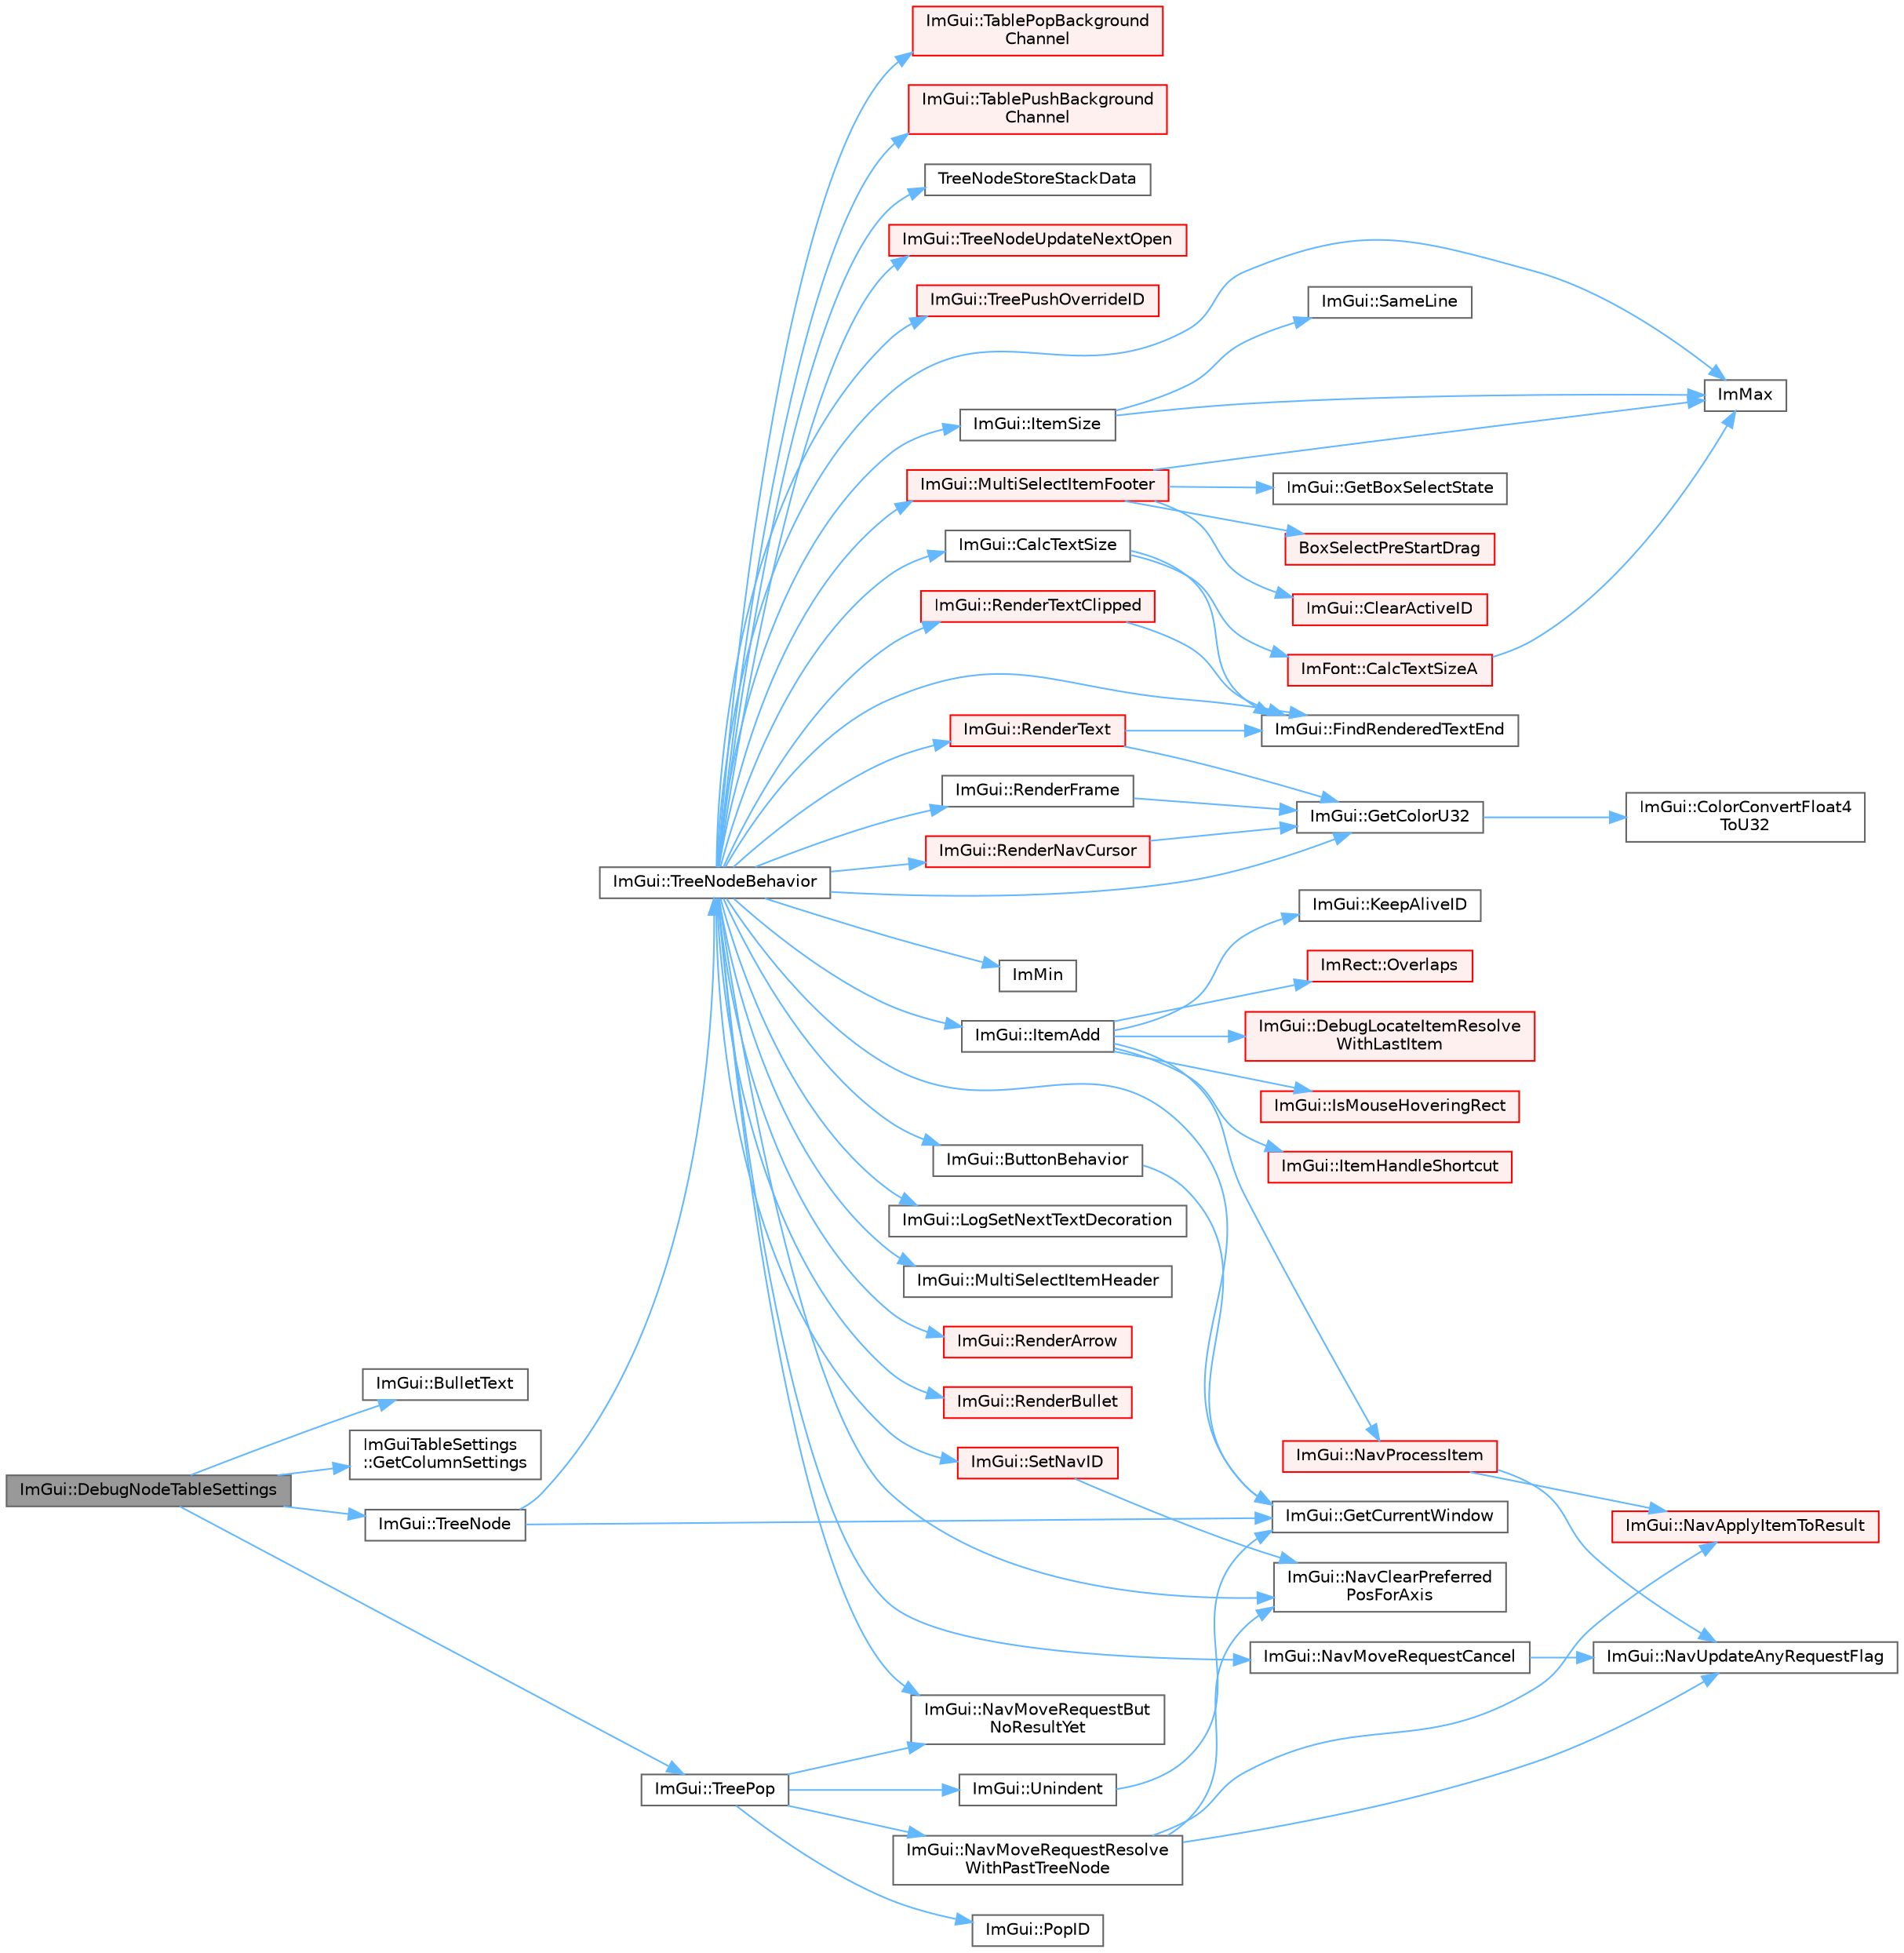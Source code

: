 digraph "ImGui::DebugNodeTableSettings"
{
 // LATEX_PDF_SIZE
  bgcolor="transparent";
  edge [fontname=Helvetica,fontsize=10,labelfontname=Helvetica,labelfontsize=10];
  node [fontname=Helvetica,fontsize=10,shape=box,height=0.2,width=0.4];
  rankdir="LR";
  Node1 [id="Node000001",label="ImGui::DebugNodeTableSettings",height=0.2,width=0.4,color="gray40", fillcolor="grey60", style="filled", fontcolor="black",tooltip=" "];
  Node1 -> Node2 [id="edge1_Node000001_Node000002",color="steelblue1",style="solid",tooltip=" "];
  Node2 [id="Node000002",label="ImGui::BulletText",height=0.2,width=0.4,color="grey40", fillcolor="white", style="filled",URL="$namespace_im_gui.html#af8d34d563b17c683943a0fa7bf5807bc",tooltip=" "];
  Node1 -> Node3 [id="edge2_Node000001_Node000003",color="steelblue1",style="solid",tooltip=" "];
  Node3 [id="Node000003",label="ImGuiTableSettings\l::GetColumnSettings",height=0.2,width=0.4,color="grey40", fillcolor="white", style="filled",URL="$struct_im_gui_table_settings.html#ae26859503d7552a9d4efe351d8f9f7a2",tooltip=" "];
  Node1 -> Node4 [id="edge3_Node000001_Node000004",color="steelblue1",style="solid",tooltip=" "];
  Node4 [id="Node000004",label="ImGui::TreeNode",height=0.2,width=0.4,color="grey40", fillcolor="white", style="filled",URL="$namespace_im_gui.html#a4dff507ce8bbe0da9556bb50b1e60d7f",tooltip=" "];
  Node4 -> Node5 [id="edge4_Node000004_Node000005",color="steelblue1",style="solid",tooltip=" "];
  Node5 [id="Node000005",label="ImGui::GetCurrentWindow",height=0.2,width=0.4,color="grey40", fillcolor="white", style="filled",URL="$namespace_im_gui.html#ac452417b5004ca16a814a72cff153526",tooltip=" "];
  Node4 -> Node6 [id="edge5_Node000004_Node000006",color="steelblue1",style="solid",tooltip=" "];
  Node6 [id="Node000006",label="ImGui::TreeNodeBehavior",height=0.2,width=0.4,color="grey40", fillcolor="white", style="filled",URL="$namespace_im_gui.html#a918eabf70d288e93b2519ee1eac2c0b4",tooltip=" "];
  Node6 -> Node7 [id="edge6_Node000006_Node000007",color="steelblue1",style="solid",tooltip=" "];
  Node7 [id="Node000007",label="ImGui::ButtonBehavior",height=0.2,width=0.4,color="grey40", fillcolor="white", style="filled",URL="$namespace_im_gui.html#a65a4f18b1bc8ce0f351687922089f374",tooltip=" "];
  Node7 -> Node5 [id="edge7_Node000007_Node000005",color="steelblue1",style="solid",tooltip=" "];
  Node6 -> Node8 [id="edge8_Node000006_Node000008",color="steelblue1",style="solid",tooltip=" "];
  Node8 [id="Node000008",label="ImGui::CalcTextSize",height=0.2,width=0.4,color="grey40", fillcolor="white", style="filled",URL="$namespace_im_gui.html#a848b9db6cc4a186751c0ecebcaadc33b",tooltip=" "];
  Node8 -> Node9 [id="edge9_Node000008_Node000009",color="steelblue1",style="solid",tooltip=" "];
  Node9 [id="Node000009",label="ImFont::CalcTextSizeA",height=0.2,width=0.4,color="red", fillcolor="#FFF0F0", style="filled",URL="$struct_im_font.html#a418146c00c3dee351a411b952cce5175",tooltip=" "];
  Node9 -> Node16 [id="edge10_Node000009_Node000016",color="steelblue1",style="solid",tooltip=" "];
  Node16 [id="Node000016",label="ImMax",height=0.2,width=0.4,color="grey40", fillcolor="white", style="filled",URL="$imgui__internal_8h.html#a7667efd95147d0422f140917c71a9226",tooltip=" "];
  Node8 -> Node17 [id="edge11_Node000008_Node000017",color="steelblue1",style="solid",tooltip=" "];
  Node17 [id="Node000017",label="ImGui::FindRenderedTextEnd",height=0.2,width=0.4,color="grey40", fillcolor="white", style="filled",URL="$namespace_im_gui.html#a7671e1dbc803a31b06081b52a771d83f",tooltip=" "];
  Node6 -> Node17 [id="edge12_Node000006_Node000017",color="steelblue1",style="solid",tooltip=" "];
  Node6 -> Node18 [id="edge13_Node000006_Node000018",color="steelblue1",style="solid",tooltip=" "];
  Node18 [id="Node000018",label="ImGui::GetColorU32",height=0.2,width=0.4,color="grey40", fillcolor="white", style="filled",URL="$namespace_im_gui.html#a0de2d9bd347d9866511eb8d014e62556",tooltip=" "];
  Node18 -> Node19 [id="edge14_Node000018_Node000019",color="steelblue1",style="solid",tooltip=" "];
  Node19 [id="Node000019",label="ImGui::ColorConvertFloat4\lToU32",height=0.2,width=0.4,color="grey40", fillcolor="white", style="filled",URL="$namespace_im_gui.html#abe2691de0b1a71c774ab24cc91564a94",tooltip=" "];
  Node6 -> Node5 [id="edge15_Node000006_Node000005",color="steelblue1",style="solid",tooltip=" "];
  Node6 -> Node16 [id="edge16_Node000006_Node000016",color="steelblue1",style="solid",tooltip=" "];
  Node6 -> Node15 [id="edge17_Node000006_Node000015",color="steelblue1",style="solid",tooltip=" "];
  Node15 [id="Node000015",label="ImMin",height=0.2,width=0.4,color="grey40", fillcolor="white", style="filled",URL="$imgui__internal_8h.html#a7f9d7828066a9d61b5630adcdf4655d3",tooltip=" "];
  Node6 -> Node20 [id="edge18_Node000006_Node000020",color="steelblue1",style="solid",tooltip=" "];
  Node20 [id="Node000020",label="ImGui::ItemAdd",height=0.2,width=0.4,color="grey40", fillcolor="white", style="filled",URL="$namespace_im_gui.html#a0c2ccafc8d403c02a6590ac21157b9ac",tooltip=" "];
  Node20 -> Node21 [id="edge19_Node000020_Node000021",color="steelblue1",style="solid",tooltip=" "];
  Node21 [id="Node000021",label="ImGui::DebugLocateItemResolve\lWithLastItem",height=0.2,width=0.4,color="red", fillcolor="#FFF0F0", style="filled",URL="$namespace_im_gui.html#ae8ab0d7dfc90af8e82db3ed9e7829219",tooltip=" "];
  Node20 -> Node44 [id="edge20_Node000020_Node000044",color="steelblue1",style="solid",tooltip=" "];
  Node44 [id="Node000044",label="ImGui::IsMouseHoveringRect",height=0.2,width=0.4,color="red", fillcolor="#FFF0F0", style="filled",URL="$namespace_im_gui.html#ae0b8ea0e06c457316d6aed6c5b2a1c25",tooltip=" "];
  Node20 -> Node48 [id="edge21_Node000020_Node000048",color="steelblue1",style="solid",tooltip=" "];
  Node48 [id="Node000048",label="ImGui::ItemHandleShortcut",height=0.2,width=0.4,color="red", fillcolor="#FFF0F0", style="filled",URL="$namespace_im_gui.html#a338deb537666a886cf3ece08c07e9fa9",tooltip=" "];
  Node20 -> Node51 [id="edge22_Node000020_Node000051",color="steelblue1",style="solid",tooltip=" "];
  Node51 [id="Node000051",label="ImGui::KeepAliveID",height=0.2,width=0.4,color="grey40", fillcolor="white", style="filled",URL="$namespace_im_gui.html#a85a245c78a9f7c351636bdad6e60c488",tooltip=" "];
  Node20 -> Node52 [id="edge23_Node000020_Node000052",color="steelblue1",style="solid",tooltip=" "];
  Node52 [id="Node000052",label="ImGui::NavProcessItem",height=0.2,width=0.4,color="red", fillcolor="#FFF0F0", style="filled",URL="$namespace_im_gui.html#aa217c2f0448788f3c064bf828a8f9d8f",tooltip=" "];
  Node52 -> Node53 [id="edge24_Node000052_Node000053",color="steelblue1",style="solid",tooltip=" "];
  Node53 [id="Node000053",label="ImGui::NavApplyItemToResult",height=0.2,width=0.4,color="red", fillcolor="#FFF0F0", style="filled",URL="$namespace_im_gui.html#afc3f5b074b158526cfe8531de843aa5f",tooltip=" "];
  Node52 -> Node57 [id="edge25_Node000052_Node000057",color="steelblue1",style="solid",tooltip=" "];
  Node57 [id="Node000057",label="ImGui::NavUpdateAnyRequestFlag",height=0.2,width=0.4,color="grey40", fillcolor="white", style="filled",URL="$namespace_im_gui.html#a2cd868535661cdb5671214662f3c9388",tooltip=" "];
  Node20 -> Node74 [id="edge26_Node000020_Node000074",color="steelblue1",style="solid",tooltip=" "];
  Node74 [id="Node000074",label="ImRect::Overlaps",height=0.2,width=0.4,color="red", fillcolor="#FFF0F0", style="filled",URL="$struct_im_rect.html#a0af3bade3781e5e7c6afdf71ccfb0d43",tooltip=" "];
  Node6 -> Node75 [id="edge27_Node000006_Node000075",color="steelblue1",style="solid",tooltip=" "];
  Node75 [id="Node000075",label="ImGui::ItemSize",height=0.2,width=0.4,color="grey40", fillcolor="white", style="filled",URL="$namespace_im_gui.html#a4b5818a652d943ea54e0cec9fb3943d7",tooltip=" "];
  Node75 -> Node16 [id="edge28_Node000075_Node000016",color="steelblue1",style="solid",tooltip=" "];
  Node75 -> Node76 [id="edge29_Node000075_Node000076",color="steelblue1",style="solid",tooltip=" "];
  Node76 [id="Node000076",label="ImGui::SameLine",height=0.2,width=0.4,color="grey40", fillcolor="white", style="filled",URL="$namespace_im_gui.html#addd433eb3aae59119e341e80db474f66",tooltip=" "];
  Node6 -> Node77 [id="edge30_Node000006_Node000077",color="steelblue1",style="solid",tooltip=" "];
  Node77 [id="Node000077",label="ImGui::LogSetNextTextDecoration",height=0.2,width=0.4,color="grey40", fillcolor="white", style="filled",URL="$namespace_im_gui.html#a66bc1e61bff5f2170bcd2d7d071eaa22",tooltip=" "];
  Node6 -> Node78 [id="edge31_Node000006_Node000078",color="steelblue1",style="solid",tooltip=" "];
  Node78 [id="Node000078",label="ImGui::MultiSelectItemFooter",height=0.2,width=0.4,color="red", fillcolor="#FFF0F0", style="filled",URL="$namespace_im_gui.html#a69762bfb0eaf3daa730895737bce05e5",tooltip=" "];
  Node78 -> Node79 [id="edge32_Node000078_Node000079",color="steelblue1",style="solid",tooltip=" "];
  Node79 [id="Node000079",label="BoxSelectPreStartDrag",height=0.2,width=0.4,color="red", fillcolor="#FFF0F0", style="filled",URL="$imgui__widgets_8cpp.html#ab43aeb93298cbf4f8cfa693312cd8809",tooltip=" "];
  Node78 -> Node81 [id="edge33_Node000078_Node000081",color="steelblue1",style="solid",tooltip=" "];
  Node81 [id="Node000081",label="ImGui::ClearActiveID",height=0.2,width=0.4,color="red", fillcolor="#FFF0F0", style="filled",URL="$namespace_im_gui.html#a17ff60ad1e2669130ac38a04d16eb354",tooltip=" "];
  Node78 -> Node84 [id="edge34_Node000078_Node000084",color="steelblue1",style="solid",tooltip=" "];
  Node84 [id="Node000084",label="ImGui::GetBoxSelectState",height=0.2,width=0.4,color="grey40", fillcolor="white", style="filled",URL="$namespace_im_gui.html#a0641241de259a5face776a91ea2b36ce",tooltip=" "];
  Node78 -> Node16 [id="edge35_Node000078_Node000016",color="steelblue1",style="solid",tooltip=" "];
  Node6 -> Node100 [id="edge36_Node000006_Node000100",color="steelblue1",style="solid",tooltip=" "];
  Node100 [id="Node000100",label="ImGui::MultiSelectItemHeader",height=0.2,width=0.4,color="grey40", fillcolor="white", style="filled",URL="$namespace_im_gui.html#a42a98da805c3612b26b829e0567fdc0f",tooltip=" "];
  Node6 -> Node99 [id="edge37_Node000006_Node000099",color="steelblue1",style="solid",tooltip=" "];
  Node99 [id="Node000099",label="ImGui::NavClearPreferred\lPosForAxis",height=0.2,width=0.4,color="grey40", fillcolor="white", style="filled",URL="$namespace_im_gui.html#a16348f6e2db5310142fff74eeb315929",tooltip=" "];
  Node6 -> Node101 [id="edge38_Node000006_Node000101",color="steelblue1",style="solid",tooltip=" "];
  Node101 [id="Node000101",label="ImGui::NavMoveRequestBut\lNoResultYet",height=0.2,width=0.4,color="grey40", fillcolor="white", style="filled",URL="$namespace_im_gui.html#a3fab98556d11690efd4f7f2fde94968e",tooltip=" "];
  Node6 -> Node102 [id="edge39_Node000006_Node000102",color="steelblue1",style="solid",tooltip=" "];
  Node102 [id="Node000102",label="ImGui::NavMoveRequestCancel",height=0.2,width=0.4,color="grey40", fillcolor="white", style="filled",URL="$namespace_im_gui.html#a43326bb080d9fa80327ed81d864d8b8d",tooltip=" "];
  Node102 -> Node57 [id="edge40_Node000102_Node000057",color="steelblue1",style="solid",tooltip=" "];
  Node6 -> Node103 [id="edge41_Node000006_Node000103",color="steelblue1",style="solid",tooltip=" "];
  Node103 [id="Node000103",label="ImGui::RenderArrow",height=0.2,width=0.4,color="red", fillcolor="#FFF0F0", style="filled",URL="$namespace_im_gui.html#a7ec12551caa737505087c80e38b94937",tooltip=" "];
  Node6 -> Node105 [id="edge42_Node000006_Node000105",color="steelblue1",style="solid",tooltip=" "];
  Node105 [id="Node000105",label="ImGui::RenderBullet",height=0.2,width=0.4,color="red", fillcolor="#FFF0F0", style="filled",URL="$namespace_im_gui.html#a46189f75b2e25d595f1e71060d2a2633",tooltip=" "];
  Node6 -> Node110 [id="edge43_Node000006_Node000110",color="steelblue1",style="solid",tooltip=" "];
  Node110 [id="Node000110",label="ImGui::RenderFrame",height=0.2,width=0.4,color="grey40", fillcolor="white", style="filled",URL="$namespace_im_gui.html#a6eb97ff501764c37df4ffd99ebadeba7",tooltip=" "];
  Node110 -> Node18 [id="edge44_Node000110_Node000018",color="steelblue1",style="solid",tooltip=" "];
  Node6 -> Node111 [id="edge45_Node000006_Node000111",color="steelblue1",style="solid",tooltip=" "];
  Node111 [id="Node000111",label="ImGui::RenderNavCursor",height=0.2,width=0.4,color="red", fillcolor="#FFF0F0", style="filled",URL="$namespace_im_gui.html#a2722dcfe26c7f6e8cd522102ef5b7df2",tooltip=" "];
  Node111 -> Node18 [id="edge46_Node000111_Node000018",color="steelblue1",style="solid",tooltip=" "];
  Node6 -> Node113 [id="edge47_Node000006_Node000113",color="steelblue1",style="solid",tooltip=" "];
  Node113 [id="Node000113",label="ImGui::RenderText",height=0.2,width=0.4,color="red", fillcolor="#FFF0F0", style="filled",URL="$namespace_im_gui.html#a9971ce57f2a288ac3a12df886c5550d1",tooltip=" "];
  Node113 -> Node17 [id="edge48_Node000113_Node000017",color="steelblue1",style="solid",tooltip=" "];
  Node113 -> Node18 [id="edge49_Node000113_Node000018",color="steelblue1",style="solid",tooltip=" "];
  Node6 -> Node119 [id="edge50_Node000006_Node000119",color="steelblue1",style="solid",tooltip=" "];
  Node119 [id="Node000119",label="ImGui::RenderTextClipped",height=0.2,width=0.4,color="red", fillcolor="#FFF0F0", style="filled",URL="$namespace_im_gui.html#ab362eafae794c7364a6b96ea06f38eb9",tooltip=" "];
  Node119 -> Node17 [id="edge51_Node000119_Node000017",color="steelblue1",style="solid",tooltip=" "];
  Node6 -> Node121 [id="edge52_Node000006_Node000121",color="steelblue1",style="solid",tooltip=" "];
  Node121 [id="Node000121",label="ImGui::SetNavID",height=0.2,width=0.4,color="red", fillcolor="#FFF0F0", style="filled",URL="$namespace_im_gui.html#a101d94ec7f8e0a219bbaee58558316eb",tooltip=" "];
  Node121 -> Node99 [id="edge53_Node000121_Node000099",color="steelblue1",style="solid",tooltip=" "];
  Node6 -> Node122 [id="edge54_Node000006_Node000122",color="steelblue1",style="solid",tooltip=" "];
  Node122 [id="Node000122",label="ImGui::TablePopBackground\lChannel",height=0.2,width=0.4,color="red", fillcolor="#FFF0F0", style="filled",URL="$namespace_im_gui.html#a4fe11c430ad1b6597d4ffbde7cdf257e",tooltip=" "];
  Node6 -> Node126 [id="edge55_Node000006_Node000126",color="steelblue1",style="solid",tooltip=" "];
  Node126 [id="Node000126",label="ImGui::TablePushBackground\lChannel",height=0.2,width=0.4,color="red", fillcolor="#FFF0F0", style="filled",URL="$namespace_im_gui.html#a6b6e0c511477248e9dd485c359f52eeb",tooltip=" "];
  Node6 -> Node127 [id="edge56_Node000006_Node000127",color="steelblue1",style="solid",tooltip=" "];
  Node127 [id="Node000127",label="TreeNodeStoreStackData",height=0.2,width=0.4,color="grey40", fillcolor="white", style="filled",URL="$imgui__widgets_8cpp.html#a44b00ed4cdc8eace1029e054996d9d28",tooltip=" "];
  Node6 -> Node128 [id="edge57_Node000006_Node000128",color="steelblue1",style="solid",tooltip=" "];
  Node128 [id="Node000128",label="ImGui::TreeNodeUpdateNextOpen",height=0.2,width=0.4,color="red", fillcolor="#FFF0F0", style="filled",URL="$namespace_im_gui.html#a5dc6b814cfe2dd923ece2d3cf77a5f62",tooltip=" "];
  Node6 -> Node133 [id="edge58_Node000006_Node000133",color="steelblue1",style="solid",tooltip=" "];
  Node133 [id="Node000133",label="ImGui::TreePushOverrideID",height=0.2,width=0.4,color="red", fillcolor="#FFF0F0", style="filled",URL="$namespace_im_gui.html#ad3c4846b9f47fc66556333fe52406ffb",tooltip=" "];
  Node1 -> Node137 [id="edge59_Node000001_Node000137",color="steelblue1",style="solid",tooltip=" "];
  Node137 [id="Node000137",label="ImGui::TreePop",height=0.2,width=0.4,color="grey40", fillcolor="white", style="filled",URL="$namespace_im_gui.html#a41ecf265e5f678c78fc9c30b3cf2077f",tooltip=" "];
  Node137 -> Node101 [id="edge60_Node000137_Node000101",color="steelblue1",style="solid",tooltip=" "];
  Node137 -> Node138 [id="edge61_Node000137_Node000138",color="steelblue1",style="solid",tooltip=" "];
  Node138 [id="Node000138",label="ImGui::NavMoveRequestResolve\lWithPastTreeNode",height=0.2,width=0.4,color="grey40", fillcolor="white", style="filled",URL="$namespace_im_gui.html#a626a63937b3f661fc089c4989176cb90",tooltip=" "];
  Node138 -> Node53 [id="edge62_Node000138_Node000053",color="steelblue1",style="solid",tooltip=" "];
  Node138 -> Node99 [id="edge63_Node000138_Node000099",color="steelblue1",style="solid",tooltip=" "];
  Node138 -> Node57 [id="edge64_Node000138_Node000057",color="steelblue1",style="solid",tooltip=" "];
  Node137 -> Node139 [id="edge65_Node000137_Node000139",color="steelblue1",style="solid",tooltip=" "];
  Node139 [id="Node000139",label="ImGui::PopID",height=0.2,width=0.4,color="grey40", fillcolor="white", style="filled",URL="$namespace_im_gui.html#aba0b2d8f890a5d435ae43d0c4a2d4dd1",tooltip=" "];
  Node137 -> Node140 [id="edge66_Node000137_Node000140",color="steelblue1",style="solid",tooltip=" "];
  Node140 [id="Node000140",label="ImGui::Unindent",height=0.2,width=0.4,color="grey40", fillcolor="white", style="filled",URL="$namespace_im_gui.html#ad577d36753634c9bbdc3750b0e5217f5",tooltip=" "];
  Node140 -> Node5 [id="edge67_Node000140_Node000005",color="steelblue1",style="solid",tooltip=" "];
}
